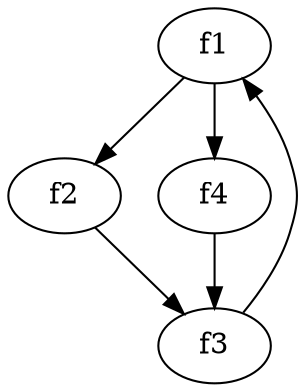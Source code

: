 strict digraph  {
f1;
f2;
f3;
f4;
f1 -> f4  [weight=2];
f1 -> f2  [weight=2];
f2 -> f3  [weight=2];
f3 -> f1  [weight=2];
f4 -> f3  [weight=2];
}
